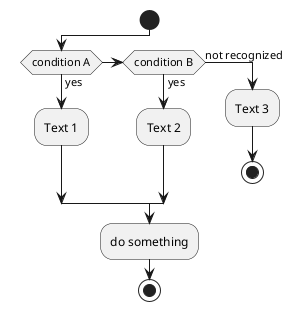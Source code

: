 {
  "sha1": "pmdtt1uocvo85m0co841q1oqt97dhnh",
  "insertion": {
    "when": "2024-06-04T17:28:41.420Z",
    "user": "plantuml@gmail.com"
  }
}
@startuml
start
if (condition A) then (yes)
  :Text 1;
elseif (condition B) then (yes)
  :Text 2;
else (not recognized)
  :Text 3;
  stop
endif
:do something;
stop
@enduml
